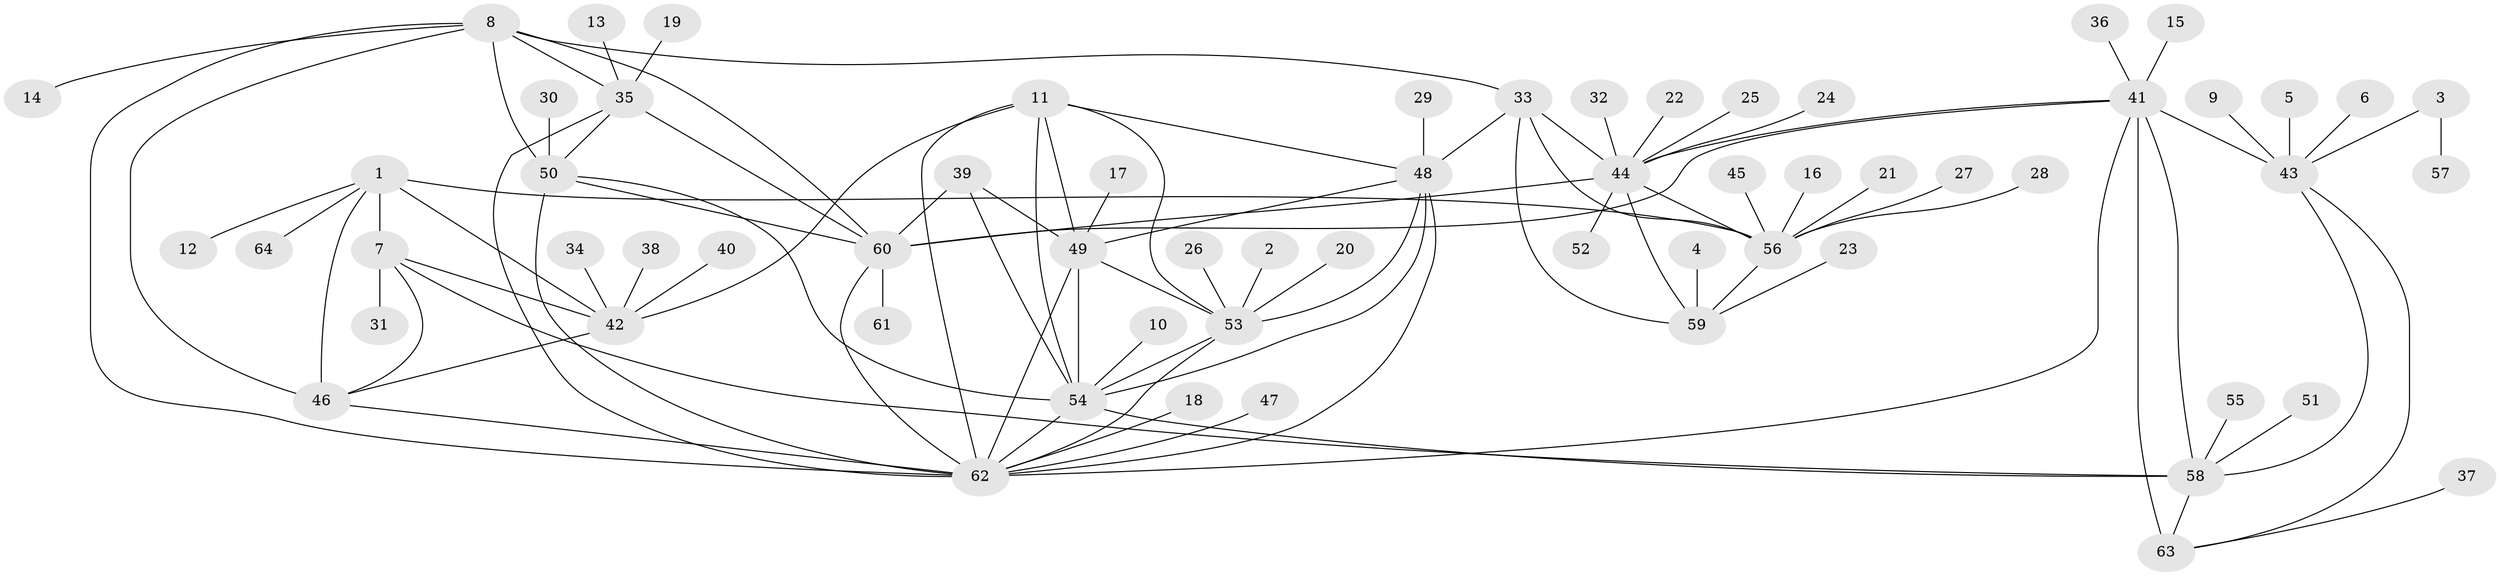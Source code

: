 // original degree distribution, {9: 0.03968253968253968, 7: 0.047619047619047616, 11: 0.03968253968253968, 5: 0.015873015873015872, 6: 0.023809523809523808, 8: 0.05555555555555555, 10: 0.023809523809523808, 2: 0.1349206349206349, 1: 0.5952380952380952, 3: 0.023809523809523808}
// Generated by graph-tools (version 1.1) at 2025/50/03/09/25 03:50:40]
// undirected, 64 vertices, 100 edges
graph export_dot {
graph [start="1"]
  node [color=gray90,style=filled];
  1;
  2;
  3;
  4;
  5;
  6;
  7;
  8;
  9;
  10;
  11;
  12;
  13;
  14;
  15;
  16;
  17;
  18;
  19;
  20;
  21;
  22;
  23;
  24;
  25;
  26;
  27;
  28;
  29;
  30;
  31;
  32;
  33;
  34;
  35;
  36;
  37;
  38;
  39;
  40;
  41;
  42;
  43;
  44;
  45;
  46;
  47;
  48;
  49;
  50;
  51;
  52;
  53;
  54;
  55;
  56;
  57;
  58;
  59;
  60;
  61;
  62;
  63;
  64;
  1 -- 7 [weight=3.0];
  1 -- 12 [weight=1.0];
  1 -- 42 [weight=3.0];
  1 -- 46 [weight=3.0];
  1 -- 56 [weight=1.0];
  1 -- 64 [weight=1.0];
  2 -- 53 [weight=1.0];
  3 -- 43 [weight=1.0];
  3 -- 57 [weight=1.0];
  4 -- 59 [weight=1.0];
  5 -- 43 [weight=1.0];
  6 -- 43 [weight=1.0];
  7 -- 31 [weight=1.0];
  7 -- 42 [weight=1.0];
  7 -- 46 [weight=1.0];
  7 -- 58 [weight=1.0];
  8 -- 14 [weight=1.0];
  8 -- 33 [weight=1.0];
  8 -- 35 [weight=2.0];
  8 -- 46 [weight=1.0];
  8 -- 50 [weight=2.0];
  8 -- 60 [weight=2.0];
  8 -- 62 [weight=2.0];
  9 -- 43 [weight=1.0];
  10 -- 54 [weight=1.0];
  11 -- 42 [weight=1.0];
  11 -- 48 [weight=1.0];
  11 -- 49 [weight=1.0];
  11 -- 53 [weight=1.0];
  11 -- 54 [weight=1.0];
  11 -- 62 [weight=1.0];
  13 -- 35 [weight=1.0];
  15 -- 41 [weight=1.0];
  16 -- 56 [weight=1.0];
  17 -- 49 [weight=1.0];
  18 -- 62 [weight=1.0];
  19 -- 35 [weight=1.0];
  20 -- 53 [weight=1.0];
  21 -- 56 [weight=1.0];
  22 -- 44 [weight=1.0];
  23 -- 59 [weight=1.0];
  24 -- 44 [weight=1.0];
  25 -- 44 [weight=1.0];
  26 -- 53 [weight=1.0];
  27 -- 56 [weight=1.0];
  28 -- 56 [weight=1.0];
  29 -- 48 [weight=1.0];
  30 -- 50 [weight=1.0];
  32 -- 44 [weight=1.0];
  33 -- 44 [weight=2.0];
  33 -- 48 [weight=1.0];
  33 -- 56 [weight=2.0];
  33 -- 59 [weight=1.0];
  34 -- 42 [weight=1.0];
  35 -- 50 [weight=1.0];
  35 -- 60 [weight=1.0];
  35 -- 62 [weight=1.0];
  36 -- 41 [weight=1.0];
  37 -- 63 [weight=1.0];
  38 -- 42 [weight=1.0];
  39 -- 49 [weight=1.0];
  39 -- 54 [weight=1.0];
  39 -- 60 [weight=1.0];
  40 -- 42 [weight=1.0];
  41 -- 43 [weight=3.0];
  41 -- 44 [weight=1.0];
  41 -- 58 [weight=3.0];
  41 -- 60 [weight=1.0];
  41 -- 62 [weight=1.0];
  41 -- 63 [weight=3.0];
  42 -- 46 [weight=1.0];
  43 -- 58 [weight=1.0];
  43 -- 63 [weight=1.0];
  44 -- 52 [weight=1.0];
  44 -- 56 [weight=4.0];
  44 -- 59 [weight=2.0];
  44 -- 60 [weight=1.0];
  45 -- 56 [weight=1.0];
  46 -- 62 [weight=1.0];
  47 -- 62 [weight=1.0];
  48 -- 49 [weight=1.0];
  48 -- 53 [weight=1.0];
  48 -- 54 [weight=1.0];
  48 -- 62 [weight=1.0];
  49 -- 53 [weight=1.0];
  49 -- 54 [weight=1.0];
  49 -- 62 [weight=1.0];
  50 -- 54 [weight=1.0];
  50 -- 60 [weight=1.0];
  50 -- 62 [weight=1.0];
  51 -- 58 [weight=1.0];
  53 -- 54 [weight=1.0];
  53 -- 62 [weight=1.0];
  54 -- 58 [weight=1.0];
  54 -- 62 [weight=1.0];
  55 -- 58 [weight=1.0];
  56 -- 59 [weight=2.0];
  58 -- 63 [weight=1.0];
  60 -- 61 [weight=1.0];
  60 -- 62 [weight=1.0];
}
